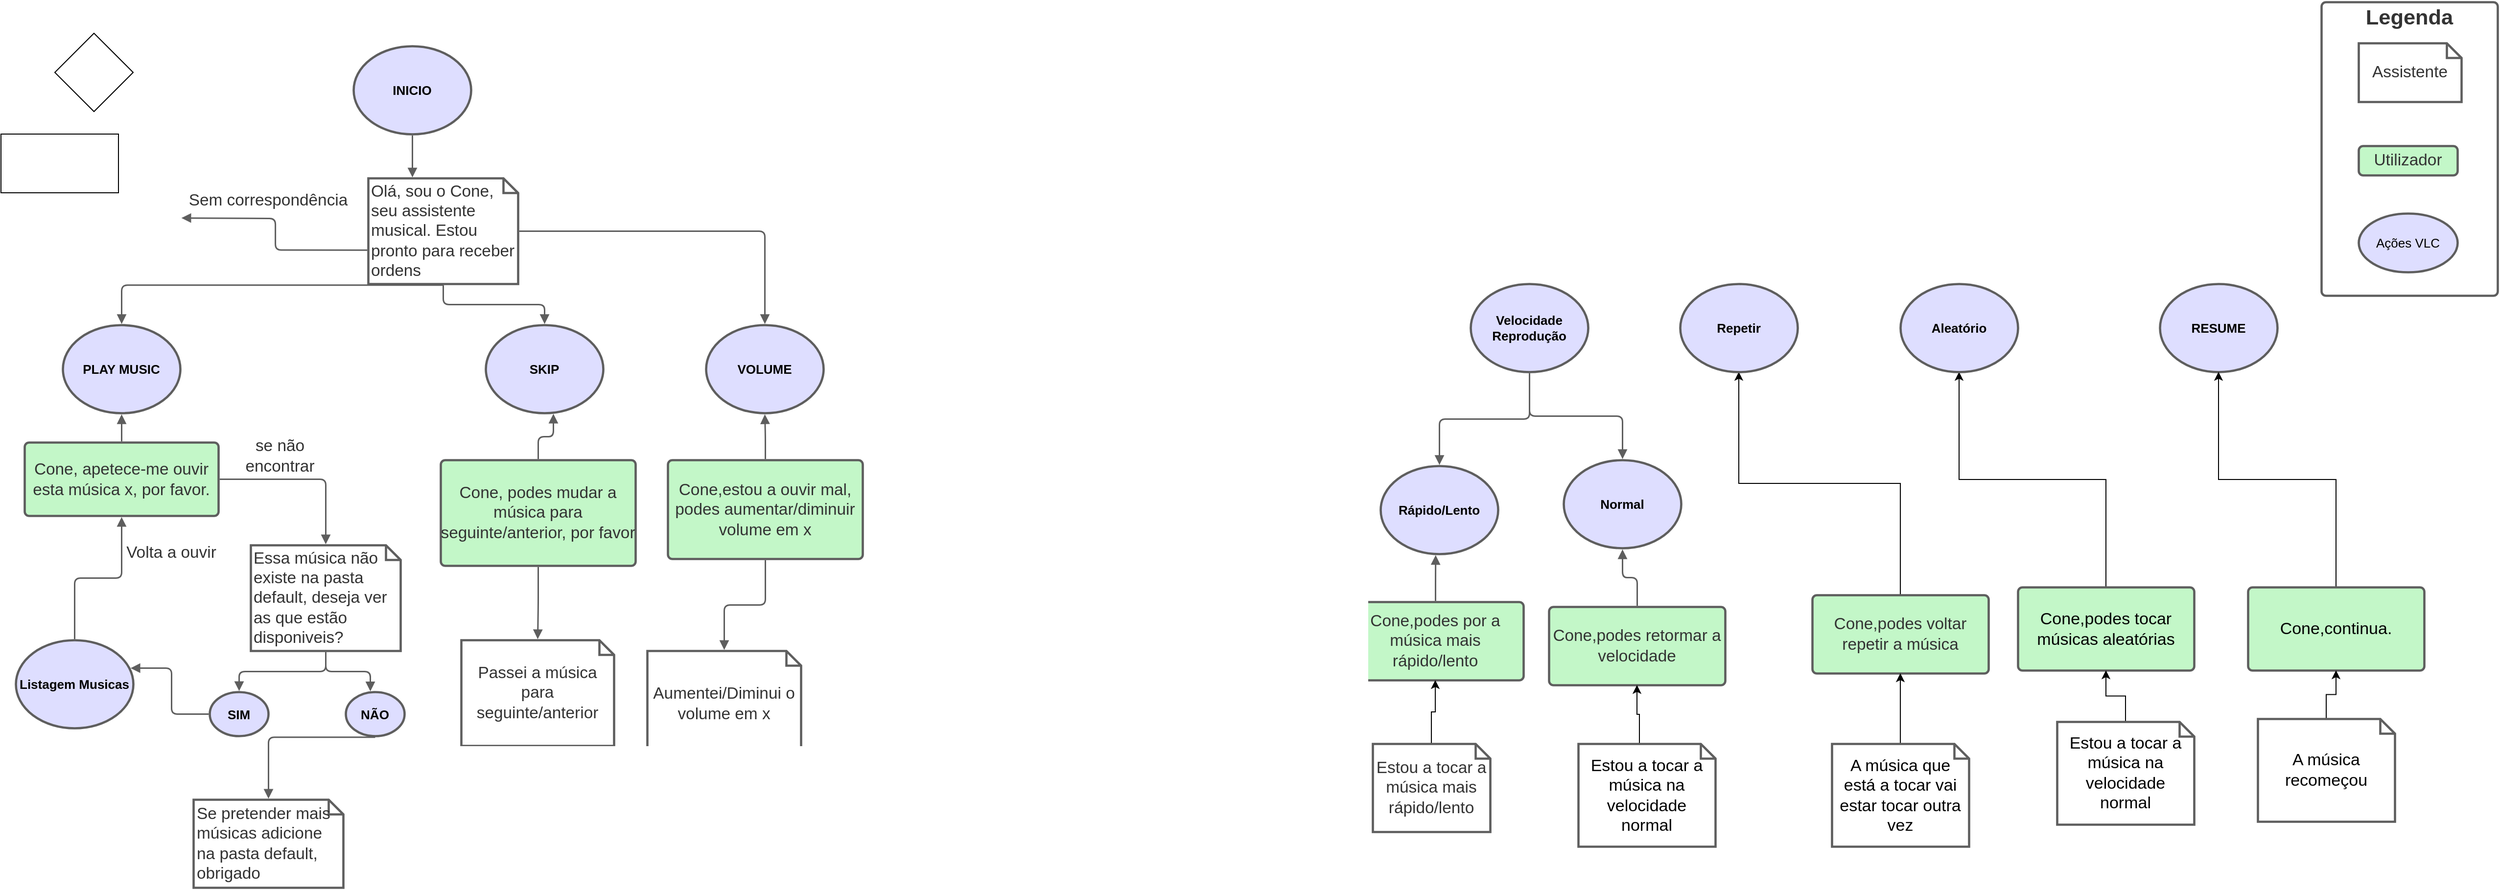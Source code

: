 <mxfile version="18.0.6" type="device"><diagram id="i-Ow6l76j1KvOwetI12A" name="Page-1"><mxGraphModel dx="2031" dy="1077" grid="1" gridSize="10" guides="1" tooltips="1" connect="1" arrows="1" fold="1" page="1" pageScale="1" pageWidth="850" pageHeight="1100" math="0" shadow="0"><root><mxCell id="0"/><mxCell id="1" parent="0"/><UserObject label="Cone, podes mudar a música para seguinte/anterior, por favor" lucidchartObjectId="fOCdbTxIvYi5" id="py3GdsaMyV9MLv7FZP1B-3"><mxCell style="html=1;overflow=block;blockSpacing=1;whiteSpace=wrap;container=1;pointerEvents=0;collapsible=0;recursiveResize=0;fontSize=16.7;fontColor=#333333;spacing=0;strokeColor=#5e5e5e;strokeOpacity=100;fillOpacity=100;rounded=1;absoluteArcSize=1;arcSize=9;fillColor=#c3f7c8;strokeWidth=2.3;" parent="1" vertex="1"><mxGeometry x="464" y="483" width="199" height="108" as="geometry"/></mxCell></UserObject><UserObject label="Cone,estou a ouvir mal, podes aumentar/diminuir volume em x " lucidchartObjectId="v8Cf1Dh6dhno" id="py3GdsaMyV9MLv7FZP1B-4"><mxCell style="html=1;overflow=block;blockSpacing=1;whiteSpace=wrap;container=1;pointerEvents=0;collapsible=0;recursiveResize=0;fontSize=16.7;fontColor=#333333;spacing=0;strokeColor=#5e5e5e;strokeOpacity=100;fillOpacity=100;rounded=1;absoluteArcSize=1;arcSize=9;fillColor=#c3f7c8;strokeWidth=2.3;" parent="1" vertex="1"><mxGeometry x="696" y="483" width="199" height="101" as="geometry"/></mxCell></UserObject><UserObject label="Cone,podes retormar a velocidade" lucidchartObjectId="2aDftJnF9n~p" id="py3GdsaMyV9MLv7FZP1B-5"><mxCell style="html=1;overflow=block;blockSpacing=1;whiteSpace=wrap;container=1;pointerEvents=0;collapsible=0;recursiveResize=0;fontSize=16.7;fontColor=#333333;spacing=0;strokeColor=#5e5e5e;strokeOpacity=100;fillOpacity=100;rounded=1;absoluteArcSize=1;arcSize=9;fillColor=#c3f7c8;strokeWidth=2.3;" parent="1" vertex="1"><mxGeometry x="1596" y="633" width="180" height="80" as="geometry"/></mxCell></UserObject><mxCell id="py3GdsaMyV9MLv7FZP1B-67" style="edgeStyle=orthogonalEdgeStyle;rounded=0;orthogonalLoop=1;jettySize=auto;html=1;exitX=0.5;exitY=0;exitDx=0;exitDy=0;entryX=0.5;entryY=1;entryDx=0;entryDy=0;fontSize=17;" parent="1" source="py3GdsaMyV9MLv7FZP1B-6" target="py3GdsaMyV9MLv7FZP1B-51" edge="1"><mxGeometry relative="1" as="geometry"/></mxCell><UserObject label="&lt;font style=&quot;font-size: 17px;&quot;&gt;Cone,podes tocar músicas aleatórias&lt;/font&gt;" lucidchartObjectId=".aDfFS.f8ZqX" id="py3GdsaMyV9MLv7FZP1B-6"><mxCell style="html=1;overflow=block;blockSpacing=1;whiteSpace=wrap;container=1;pointerEvents=0;collapsible=0;recursiveResize=0;fontSize=13;spacing=0;strokeColor=#5e5e5e;strokeOpacity=100;fillOpacity=100;rounded=1;absoluteArcSize=1;arcSize=9;fillColor=#c3f7c8;strokeWidth=2.3;" parent="1" vertex="1"><mxGeometry x="2075" y="613" width="180" height="85" as="geometry"/></mxCell></UserObject><mxCell id="py3GdsaMyV9MLv7FZP1B-62" style="edgeStyle=orthogonalEdgeStyle;rounded=0;orthogonalLoop=1;jettySize=auto;html=1;exitX=0.5;exitY=0;exitDx=0;exitDy=0;entryX=0.5;entryY=1;entryDx=0;entryDy=0;" parent="1" source="py3GdsaMyV9MLv7FZP1B-7" target="py3GdsaMyV9MLv7FZP1B-20" edge="1"><mxGeometry relative="1" as="geometry"/></mxCell><UserObject label="Cone,podes voltar repetir a música" lucidchartObjectId="~aDfXScqVdD7" id="py3GdsaMyV9MLv7FZP1B-7"><mxCell style="html=1;overflow=block;blockSpacing=1;whiteSpace=wrap;container=1;pointerEvents=0;collapsible=0;recursiveResize=0;fontSize=16.7;fontColor=#333333;spacing=0;strokeColor=#5e5e5e;strokeOpacity=100;fillOpacity=100;rounded=1;absoluteArcSize=1;arcSize=9;fillColor=#c3f7c8;strokeWidth=2.3;" parent="1" vertex="1"><mxGeometry x="1865" y="621" width="180" height="80" as="geometry"/></mxCell></UserObject><UserObject label="Legenda" lucidchartObjectId="DGCdsN5EQ~WB" id="py3GdsaMyV9MLv7FZP1B-8"><mxCell style="html=1;overflow=block;blockSpacing=1;whiteSpace=wrap;fontSize=21.7;fontColor=#333333;fontStyle=1;spacing=3.8;verticalAlign=top;strokeColor=#5e5e5e;strokeOpacity=100;rounded=1;absoluteArcSize=1;arcSize=9;strokeWidth=2.3;" parent="1" vertex="1"><mxGeometry x="2385" y="15" width="180" height="300" as="geometry"/></mxCell></UserObject><UserObject label="Cone,podes por a música mais rápido/lento" lucidchartObjectId="ckCdFgbt.yfz" id="py3GdsaMyV9MLv7FZP1B-9"><mxCell style="html=1;overflow=block;blockSpacing=1;whiteSpace=wrap;container=1;pointerEvents=0;collapsible=0;recursiveResize=0;fontSize=16.7;fontColor=#333333;spacing=0;strokeColor=#5e5e5e;strokeOpacity=100;fillOpacity=100;rounded=1;absoluteArcSize=1;arcSize=9;fillColor=#c3f7c8;strokeWidth=2.3;" parent="1" vertex="1"><mxGeometry x="1390" y="628" width="180" height="80" as="geometry"/></mxCell></UserObject><UserObject label="Cone, apetece-me ouvir esta música x, por favor." lucidchartObjectId="TuCdlAQhr4R_" id="py3GdsaMyV9MLv7FZP1B-10"><mxCell style="html=1;overflow=block;blockSpacing=1;whiteSpace=wrap;container=1;pointerEvents=0;collapsible=0;recursiveResize=0;fontSize=16.7;fontColor=#333333;spacing=0;strokeColor=#5e5e5e;strokeOpacity=100;fillOpacity=100;rounded=1;absoluteArcSize=1;arcSize=9;fillColor=#c3f7c8;strokeWidth=2.3;" parent="1" vertex="1"><mxGeometry x="39" y="465" width="198" height="75" as="geometry"/></mxCell></UserObject><UserObject label="Utilizador" lucidchartObjectId="7ECdAK0Wp7KO" id="py3GdsaMyV9MLv7FZP1B-11"><mxCell style="html=1;overflow=block;blockSpacing=1;whiteSpace=wrap;container=1;pointerEvents=0;collapsible=0;recursiveResize=0;fontSize=16.7;fontColor=#333333;spacing=0;strokeColor=#5e5e5e;strokeOpacity=100;fillOpacity=100;rounded=1;absoluteArcSize=1;arcSize=9;fillColor=#c3f7c8;strokeWidth=2.3;" parent="1" vertex="1"><mxGeometry x="2423" y="162" width="101" height="30" as="geometry"/></mxCell></UserObject><UserObject label="se não encontrar" lucidchartObjectId="3vCdfNyvUpOo" id="py3GdsaMyV9MLv7FZP1B-12"><mxCell style="html=1;overflow=block;blockSpacing=1;whiteSpace=wrap;fontSize=16.7;fontColor=#333333;spacing=0;fillColor=#ffffff;strokeWidth=1.5;strokeColor=none;" parent="1" vertex="1"><mxGeometry x="240" y="456" width="120" height="45" as="geometry"/></mxCell></UserObject><UserObject label="Volta a ouvir " lucidchartObjectId="fwCdxICbtC-j" id="py3GdsaMyV9MLv7FZP1B-13"><mxCell style="html=1;overflow=block;blockSpacing=1;whiteSpace=wrap;fontSize=16.7;fontColor=#333333;spacing=0;fillColor=#ffffff;strokeWidth=1.5;strokeColor=none;" parent="1" vertex="1"><mxGeometry x="135" y="555" width="108" height="45" as="geometry"/></mxCell></UserObject><UserObject label="INICIO" lucidchartObjectId="Dnxd~kuseBoB" id="py3GdsaMyV9MLv7FZP1B-14"><mxCell style="html=1;overflow=block;blockSpacing=1;whiteSpace=wrap;ellipse;fontSize=13;fontStyle=1;spacing=3.8;strokeColor=#5e5e5e;strokeOpacity=100;fillOpacity=100;rounded=1;absoluteArcSize=1;arcSize=9;fillColor=#dedeff;strokeWidth=2.3;" parent="1" vertex="1"><mxGeometry x="375" y="60" width="120" height="90" as="geometry"/></mxCell></UserObject><UserObject label="" lucidchartObjectId="BsxdOAxlLDUa" id="py3GdsaMyV9MLv7FZP1B-15"><mxCell style="html=1;jettySize=18;whiteSpace=wrap;fontSize=13;strokeColor=#5E5E5E;strokeWidth=1.5;rounded=1;arcSize=12;edgeStyle=orthogonalEdgeStyle;startArrow=none;endArrow=block;endFill=1;exitX=0.5;exitY=1.013;exitPerimeter=0;" parent="1" source="py3GdsaMyV9MLv7FZP1B-14" edge="1"><mxGeometry width="100" height="100" relative="1" as="geometry"><Array as="points"/><mxPoint x="435" y="194" as="targetPoint"/></mxGeometry></mxCell></UserObject><UserObject label="PLAY MUSIC" lucidchartObjectId="OhCdM0_3iqPD" id="py3GdsaMyV9MLv7FZP1B-16"><mxCell style="html=1;overflow=block;blockSpacing=1;whiteSpace=wrap;ellipse;fontSize=13;fontStyle=1;spacing=3.8;strokeColor=#5e5e5e;strokeOpacity=100;fillOpacity=100;rounded=1;absoluteArcSize=1;arcSize=9;fillColor=#dedeff;strokeWidth=2.3;" parent="1" vertex="1"><mxGeometry x="78" y="345" width="120" height="90" as="geometry"/></mxCell></UserObject><UserObject label="Sem correspondência" lucidchartObjectId="QiCdm~wtIlwu" id="py3GdsaMyV9MLv7FZP1B-18"><mxCell style="html=1;overflow=block;blockSpacing=1;whiteSpace=wrap;fontSize=16.7;fontColor=#333333;spacing=3.8;strokeOpacity=0;fillOpacity=0;rounded=1;absoluteArcSize=1;arcSize=9;fillColor=#ffffff;strokeWidth=2.3;" parent="1" vertex="1"><mxGeometry x="198" y="195" width="180" height="45" as="geometry"/></mxCell></UserObject><UserObject label="SKIP" lucidchartObjectId="sjCdqeOEmK9B" id="py3GdsaMyV9MLv7FZP1B-19"><mxCell style="html=1;overflow=block;blockSpacing=1;whiteSpace=wrap;ellipse;fontSize=13;fontStyle=1;spacing=3.8;strokeColor=#5e5e5e;strokeOpacity=100;fillOpacity=100;rounded=1;absoluteArcSize=1;arcSize=9;fillColor=#dedeff;strokeWidth=2.3;" parent="1" vertex="1"><mxGeometry x="510" y="345" width="120" height="90" as="geometry"/></mxCell></UserObject><UserObject label="Repetir" lucidchartObjectId="ArCd-JvpCHfB" id="py3GdsaMyV9MLv7FZP1B-20"><mxCell style="html=1;overflow=block;blockSpacing=1;whiteSpace=wrap;ellipse;fontSize=13;fontStyle=1;spacing=3.8;strokeColor=#5e5e5e;strokeOpacity=100;fillOpacity=100;rounded=1;absoluteArcSize=1;arcSize=9;fillColor=#dedeff;strokeWidth=2.3;" parent="1" vertex="1"><mxGeometry x="1730" y="303" width="120" height="90" as="geometry"/></mxCell></UserObject><UserObject label="Rápido/Lento" lucidchartObjectId="CrCdnd6lOGhl" id="py3GdsaMyV9MLv7FZP1B-21"><mxCell style="html=1;overflow=block;blockSpacing=1;whiteSpace=wrap;ellipse;fontSize=13;fontStyle=1;spacing=3.8;strokeColor=#5e5e5e;strokeOpacity=100;fillOpacity=100;rounded=1;absoluteArcSize=1;arcSize=9;fillColor=#dedeff;strokeWidth=2.3;" parent="1" vertex="1"><mxGeometry x="1424" y="489" width="120" height="90" as="geometry"/></mxCell></UserObject><UserObject label="Normal" lucidchartObjectId="ErCdkXDovb1T" id="py3GdsaMyV9MLv7FZP1B-22"><mxCell style="html=1;overflow=block;blockSpacing=1;whiteSpace=wrap;ellipse;fontSize=13;fontStyle=1;spacing=3.8;strokeColor=#5e5e5e;strokeOpacity=100;fillOpacity=100;rounded=1;absoluteArcSize=1;arcSize=9;fillColor=#dedeff;strokeWidth=2.3;" parent="1" vertex="1"><mxGeometry x="1611" y="483" width="120" height="90" as="geometry"/></mxCell></UserObject><UserObject label="Listagem Musicas" lucidchartObjectId="qvCdGHVeReie" id="py3GdsaMyV9MLv7FZP1B-23"><mxCell style="html=1;overflow=block;blockSpacing=1;whiteSpace=wrap;ellipse;fontSize=13;fontStyle=1;spacing=3.8;strokeColor=#5e5e5e;strokeOpacity=100;fillOpacity=100;rounded=1;absoluteArcSize=1;arcSize=9;fillColor=#dedeff;strokeWidth=2.3;" parent="1" vertex="1"><mxGeometry x="30" y="667" width="120" height="90" as="geometry"/></mxCell></UserObject><UserObject label="" lucidchartObjectId="fwCdK7SYJtH3" id="py3GdsaMyV9MLv7FZP1B-24"><mxCell style="html=1;jettySize=18;whiteSpace=wrap;fontSize=13;strokeColor=#5E5E5E;strokeWidth=1.5;rounded=1;arcSize=12;edgeStyle=orthogonalEdgeStyle;startArrow=none;endArrow=block;endFill=1;exitX=0.5;exitY=-0.013;exitPerimeter=0;entryX=0.5;entryY=1.015;entryPerimeter=0;" parent="1" source="py3GdsaMyV9MLv7FZP1B-23" target="py3GdsaMyV9MLv7FZP1B-10" edge="1"><mxGeometry width="100" height="100" relative="1" as="geometry"><Array as="points"/></mxGeometry></mxCell></UserObject><UserObject label="" lucidchartObjectId="6xCdGXuh27t7" id="py3GdsaMyV9MLv7FZP1B-25"><mxCell style="html=1;jettySize=18;whiteSpace=wrap;fontSize=13;strokeColor=#5E5E5E;strokeWidth=1.5;rounded=1;arcSize=12;edgeStyle=orthogonalEdgeStyle;startArrow=none;endArrow=block;endFill=1;exitX=0.5;exitY=-0.015;exitPerimeter=0;entryX=0.5;entryY=1.013;entryPerimeter=0;" parent="1" source="py3GdsaMyV9MLv7FZP1B-10" target="py3GdsaMyV9MLv7FZP1B-16" edge="1"><mxGeometry width="100" height="100" relative="1" as="geometry"><Array as="points"/></mxGeometry></mxCell></UserObject><UserObject label="SIM" lucidchartObjectId="_xCdd4Fvw-zC" id="py3GdsaMyV9MLv7FZP1B-26"><mxCell style="html=1;overflow=block;blockSpacing=1;whiteSpace=wrap;ellipse;fontSize=13;fontStyle=1;spacing=3.8;strokeColor=#5e5e5e;strokeOpacity=100;fillOpacity=100;rounded=1;absoluteArcSize=1;arcSize=9;fillColor=#dedeff;strokeWidth=2.3;" parent="1" vertex="1"><mxGeometry x="228" y="720" width="60" height="45" as="geometry"/></mxCell></UserObject><UserObject label="NÃO" lucidchartObjectId="uyCd.VPgaeJx" id="py3GdsaMyV9MLv7FZP1B-27"><mxCell style="html=1;overflow=block;blockSpacing=1;whiteSpace=wrap;ellipse;fontSize=13;fontStyle=1;spacing=3.8;strokeColor=#5e5e5e;strokeOpacity=100;fillOpacity=100;rounded=1;absoluteArcSize=1;arcSize=9;fillColor=#dedeff;strokeWidth=2.3;" parent="1" vertex="1"><mxGeometry x="367" y="720" width="60" height="45" as="geometry"/></mxCell></UserObject><UserObject label="" lucidchartObjectId="KACdNNuAtfW6" id="py3GdsaMyV9MLv7FZP1B-28"><mxCell style="html=1;jettySize=18;whiteSpace=wrap;fontSize=13;strokeColor=#5E5E5E;strokeWidth=1.5;rounded=1;arcSize=12;edgeStyle=orthogonalEdgeStyle;startArrow=none;endArrow=block;endFill=1;exitX=0.5;exitY=1.01;exitPerimeter=0;entryX=0.417;entryY=-0.017;entryPerimeter=0;" parent="1" source="py3GdsaMyV9MLv7FZP1B-30" target="py3GdsaMyV9MLv7FZP1B-27" edge="1"><mxGeometry width="100" height="100" relative="1" as="geometry"><Array as="points"/></mxGeometry></mxCell></UserObject><UserObject label="" lucidchartObjectId=".ACdESIydxrg" id="py3GdsaMyV9MLv7FZP1B-29"><mxCell style="html=1;jettySize=18;whiteSpace=wrap;fontSize=13;strokeColor=#5E5E5E;strokeWidth=1.5;rounded=1;arcSize=12;edgeStyle=orthogonalEdgeStyle;startArrow=none;endArrow=block;endFill=1;exitX=0.5;exitY=1.025;exitPerimeter=0;entryX=0.5;entryY=-0.012;entryPerimeter=0;" parent="1" source="py3GdsaMyV9MLv7FZP1B-27" target="py3GdsaMyV9MLv7FZP1B-34" edge="1"><mxGeometry width="100" height="100" relative="1" as="geometry"><Array as="points"/></mxGeometry></mxCell></UserObject><UserObject label="Essa música não existe na pasta default, deseja ver as que estão disponiveis?" lucidchartObjectId="FDCd9ndWFnrD" id="py3GdsaMyV9MLv7FZP1B-30"><mxCell style="html=1;overflow=block;blockSpacing=1;whiteSpace=wrap;shape=note;size=15;fontSize=16.7;fontColor=#333333;align=left;spacing=3.8;strokeColor=#5e5e5e;strokeOpacity=100;rounded=1;absoluteArcSize=1;arcSize=9;strokeWidth=2.3;" parent="1" vertex="1"><mxGeometry x="270" y="570" width="153" height="108" as="geometry"/></mxCell></UserObject><UserObject label="Olá, sou o Cone, seu assistente musical. Estou pronto para receber ordens" lucidchartObjectId="PDCdf57.uRfw" id="py3GdsaMyV9MLv7FZP1B-31"><mxCell style="html=1;overflow=block;blockSpacing=1;whiteSpace=wrap;shape=note;size=15;fontSize=16.7;fontColor=#333333;align=left;spacing=3.8;strokeColor=#5e5e5e;strokeOpacity=100;rounded=1;absoluteArcSize=1;arcSize=9;strokeWidth=2.3;" parent="1" vertex="1"><mxGeometry x="390" y="195" width="153" height="108" as="geometry"/></mxCell></UserObject><UserObject label="Assistente" lucidchartObjectId="WECdi3AzgTTd" id="py3GdsaMyV9MLv7FZP1B-32"><mxCell style="html=1;overflow=block;blockSpacing=1;whiteSpace=wrap;shape=note;size=15;fontSize=16.7;fontColor=#333333;spacing=3.8;strokeColor=#5e5e5e;strokeOpacity=100;rounded=1;absoluteArcSize=1;arcSize=9;strokeWidth=2.3;" parent="1" vertex="1"><mxGeometry x="2423" y="57" width="105" height="60" as="geometry"/></mxCell></UserObject><UserObject label="Ações VLC" lucidchartObjectId="hGCdxpI-JyOz" id="py3GdsaMyV9MLv7FZP1B-33"><mxCell style="html=1;overflow=block;blockSpacing=1;whiteSpace=wrap;ellipse;fontSize=13;spacing=3.8;strokeColor=#5e5e5e;strokeOpacity=100;fillOpacity=100;rounded=1;absoluteArcSize=1;arcSize=9;fillColor=#dedeff;strokeWidth=2.3;" parent="1" vertex="1"><mxGeometry x="2423" y="231" width="101" height="60" as="geometry"/></mxCell></UserObject><UserObject label="Se pretender mais músicas adicione na pasta default, obrigado" lucidchartObjectId="yMCdyShzX1X1" id="py3GdsaMyV9MLv7FZP1B-34"><mxCell style="html=1;overflow=block;blockSpacing=1;whiteSpace=wrap;shape=note;size=15;fontSize=16.7;fontColor=#333333;align=left;spacing=3.8;strokeColor=#5e5e5e;strokeOpacity=100;rounded=1;absoluteArcSize=1;arcSize=9;strokeWidth=2.3;" parent="1" vertex="1"><mxGeometry x="211.5" y="830" width="153" height="90" as="geometry"/></mxCell></UserObject><UserObject label="" lucidchartObjectId="7MCdkloadCVW" id="py3GdsaMyV9MLv7FZP1B-35"><mxCell style="html=1;jettySize=18;whiteSpace=wrap;fontSize=13;strokeColor=#5E5E5E;strokeWidth=1.5;rounded=1;arcSize=12;edgeStyle=orthogonalEdgeStyle;startArrow=none;endArrow=block;endFill=1;exitX=0.5;exitY=1.01;exitPerimeter=0;entryX=0.5;entryY=-0.013;entryPerimeter=0;" parent="1" source="py3GdsaMyV9MLv7FZP1B-31" target="py3GdsaMyV9MLv7FZP1B-16" edge="1"><mxGeometry width="100" height="100" relative="1" as="geometry"><Array as="points"/></mxGeometry></mxCell></UserObject><UserObject label="" lucidchartObjectId="mZ6d1FXs_~5n" id="py3GdsaMyV9MLv7FZP1B-36"><mxCell style="html=1;jettySize=18;whiteSpace=wrap;fontSize=13;strokeColor=#5E5E5E;strokeWidth=1.5;rounded=1;arcSize=12;edgeStyle=orthogonalEdgeStyle;startArrow=none;endArrow=block;endFill=1;exitX=0.5;exitY=-0.01;exitPerimeter=0;entryX=0.575;entryY=1.007;entryPerimeter=0;" parent="1" source="py3GdsaMyV9MLv7FZP1B-3" target="py3GdsaMyV9MLv7FZP1B-19" edge="1"><mxGeometry width="100" height="100" relative="1" as="geometry"><Array as="points"/></mxGeometry></mxCell></UserObject><UserObject label="VOLUME" lucidchartObjectId="h8Cfh5pGvtb6" id="py3GdsaMyV9MLv7FZP1B-37"><mxCell style="html=1;overflow=block;blockSpacing=1;whiteSpace=wrap;ellipse;fontSize=13;fontStyle=1;spacing=3.8;strokeColor=#5e5e5e;strokeOpacity=100;fillOpacity=100;rounded=1;absoluteArcSize=1;arcSize=9;fillColor=#dedeff;strokeWidth=2.3;" parent="1" vertex="1"><mxGeometry x="735" y="345" width="120" height="90" as="geometry"/></mxCell></UserObject><UserObject label="" lucidchartObjectId="K9CfIo5sfbYv" id="py3GdsaMyV9MLv7FZP1B-38"><mxCell style="html=1;jettySize=18;whiteSpace=wrap;fontSize=13;strokeColor=#5E5E5E;strokeWidth=1.5;rounded=1;arcSize=12;edgeStyle=orthogonalEdgeStyle;startArrow=none;endArrow=block;endFill=1;exitX=0.5;exitY=-0.011;exitPerimeter=0;entryX=0.5;entryY=1.013;entryPerimeter=0;" parent="1" source="py3GdsaMyV9MLv7FZP1B-4" target="py3GdsaMyV9MLv7FZP1B-37" edge="1"><mxGeometry width="100" height="100" relative="1" as="geometry"><Array as="points"/></mxGeometry></mxCell></UserObject><UserObject label="" lucidchartObjectId="~-Cf6awhI7Yr" id="py3GdsaMyV9MLv7FZP1B-39"><mxCell style="html=1;jettySize=18;whiteSpace=wrap;fontSize=13;strokeColor=#5E5E5E;strokeWidth=1.5;rounded=1;arcSize=12;edgeStyle=orthogonalEdgeStyle;startArrow=none;endArrow=block;endFill=1;exitX=-0.007;exitY=0.679;exitPerimeter=0;entryX=1.007;entryY=0.653;entryPerimeter=0;" parent="1" source="py3GdsaMyV9MLv7FZP1B-31" edge="1"><mxGeometry width="100" height="100" relative="1" as="geometry"><Array as="points"/><mxPoint x="199.071" y="235.524" as="targetPoint"/></mxGeometry></mxCell></UserObject><UserObject label="" lucidchartObjectId="F_CfS8RtL.iJ" id="py3GdsaMyV9MLv7FZP1B-40"><mxCell style="html=1;jettySize=18;whiteSpace=wrap;fontSize=13;strokeColor=#5E5E5E;strokeWidth=1.5;rounded=1;arcSize=12;edgeStyle=orthogonalEdgeStyle;startArrow=none;endArrow=block;endFill=1;exitX=1.007;exitY=0.5;exitPerimeter=0;entryX=0.5;entryY=-0.013;entryPerimeter=0;" parent="1" source="py3GdsaMyV9MLv7FZP1B-31" target="py3GdsaMyV9MLv7FZP1B-37" edge="1"><mxGeometry width="100" height="100" relative="1" as="geometry"><Array as="points"/></mxGeometry></mxCell></UserObject><UserObject label="Velocidade Reprodução" lucidchartObjectId="P_CfvNaM8Vcj" id="py3GdsaMyV9MLv7FZP1B-41"><mxCell style="html=1;overflow=block;blockSpacing=1;whiteSpace=wrap;ellipse;fontSize=13;fontStyle=1;spacing=3.8;strokeColor=#5e5e5e;strokeOpacity=100;fillOpacity=100;rounded=1;absoluteArcSize=1;arcSize=9;fillColor=#dedeff;strokeWidth=2.3;" parent="1" vertex="1"><mxGeometry x="1516" y="303" width="120" height="90" as="geometry"/></mxCell></UserObject><UserObject label="" lucidchartObjectId="iaDfvYKC.odK" id="py3GdsaMyV9MLv7FZP1B-42"><mxCell style="html=1;jettySize=18;whiteSpace=wrap;fontSize=13;strokeColor=#5E5E5E;strokeWidth=1.5;rounded=1;arcSize=12;edgeStyle=orthogonalEdgeStyle;startArrow=none;endArrow=block;endFill=1;exitX=0.5;exitY=1.013;exitPerimeter=0;entryX=0.5;entryY=-0.013;entryPerimeter=0;" parent="1" source="py3GdsaMyV9MLv7FZP1B-41" target="py3GdsaMyV9MLv7FZP1B-21" edge="1"><mxGeometry width="100" height="100" relative="1" as="geometry"><Array as="points"/></mxGeometry></mxCell></UserObject><UserObject label="" lucidchartObjectId="maDfe4egUvoT" id="py3GdsaMyV9MLv7FZP1B-43"><mxCell style="html=1;jettySize=18;whiteSpace=wrap;fontSize=13;strokeColor=#5E5E5E;strokeWidth=1.5;rounded=1;arcSize=12;edgeStyle=orthogonalEdgeStyle;startArrow=none;endArrow=block;endFill=1;exitX=0.5;exitY=1.013;exitPerimeter=0;entryX=0.5;entryY=-0.013;entryPerimeter=0;" parent="1" source="py3GdsaMyV9MLv7FZP1B-41" target="py3GdsaMyV9MLv7FZP1B-22" edge="1"><mxGeometry width="100" height="100" relative="1" as="geometry"><Array as="points"/></mxGeometry></mxCell></UserObject><UserObject label="" lucidchartObjectId="hbDfNhQlL-CD" id="py3GdsaMyV9MLv7FZP1B-44"><mxCell style="html=1;jettySize=18;whiteSpace=wrap;fontSize=13;strokeColor=#5E5E5E;strokeWidth=1.5;rounded=1;arcSize=12;edgeStyle=orthogonalEdgeStyle;startArrow=none;endArrow=block;endFill=1;exitX=0.5;exitY=-0.014;exitPerimeter=0;entryX=0.468;entryY=1.011;entryPerimeter=0;" parent="1" source="py3GdsaMyV9MLv7FZP1B-9" target="py3GdsaMyV9MLv7FZP1B-21" edge="1"><mxGeometry width="100" height="100" relative="1" as="geometry"><Array as="points"/></mxGeometry></mxCell></UserObject><UserObject label="" lucidchartObjectId="kbDfECcjp-9z" id="py3GdsaMyV9MLv7FZP1B-45"><mxCell style="html=1;jettySize=18;whiteSpace=wrap;fontSize=13;strokeColor=#5E5E5E;strokeWidth=1.5;rounded=1;arcSize=12;edgeStyle=orthogonalEdgeStyle;startArrow=none;endArrow=block;endFill=1;exitX=0.5;exitY=-0.014;exitPerimeter=0;entryX=0.5;entryY=1.013;entryPerimeter=0;" parent="1" source="py3GdsaMyV9MLv7FZP1B-5" target="py3GdsaMyV9MLv7FZP1B-22" edge="1"><mxGeometry width="100" height="100" relative="1" as="geometry"><Array as="points"/></mxGeometry></mxCell></UserObject><UserObject label="" lucidchartObjectId="ycDfax-IKBTF" id="py3GdsaMyV9MLv7FZP1B-46"><mxCell style="html=1;jettySize=18;whiteSpace=wrap;fontSize=13;strokeColor=#5E5E5E;strokeWidth=1.5;rounded=1;arcSize=12;edgeStyle=orthogonalEdgeStyle;startArrow=none;endArrow=block;endFill=1;exitX=-0.019;exitY=0.5;exitPerimeter=0;entryX=0.976;entryY=0.317;entryPerimeter=0;" parent="1" source="py3GdsaMyV9MLv7FZP1B-26" target="py3GdsaMyV9MLv7FZP1B-23" edge="1"><mxGeometry width="100" height="100" relative="1" as="geometry"><Array as="points"/></mxGeometry></mxCell></UserObject><UserObject label="" lucidchartObjectId="2dDfy-.jMAhM" id="py3GdsaMyV9MLv7FZP1B-47"><mxCell style="html=1;jettySize=18;whiteSpace=wrap;fontSize=13;strokeColor=#5E5E5E;strokeWidth=1.5;rounded=1;arcSize=12;edgeStyle=orthogonalEdgeStyle;startArrow=none;endArrow=block;endFill=1;exitX=0.5;exitY=1.01;exitPerimeter=0;entryX=0.5;entryY=-0.025;entryPerimeter=0;" parent="1" source="py3GdsaMyV9MLv7FZP1B-30" target="py3GdsaMyV9MLv7FZP1B-26" edge="1"><mxGeometry width="100" height="100" relative="1" as="geometry"><Array as="points"/></mxGeometry></mxCell></UserObject><UserObject label="" lucidchartObjectId="GeDfCjIwOZrB" id="py3GdsaMyV9MLv7FZP1B-49"><mxCell style="html=1;jettySize=18;whiteSpace=wrap;fontSize=13;strokeColor=#5E5E5E;strokeWidth=1.5;rounded=1;arcSize=12;edgeStyle=orthogonalEdgeStyle;startArrow=none;endArrow=block;endFill=1;exitX=0.5;exitY=1.01;exitPerimeter=0;entryX=0.5;entryY=-0.013;entryPerimeter=0;" parent="1" source="py3GdsaMyV9MLv7FZP1B-31" target="py3GdsaMyV9MLv7FZP1B-19" edge="1"><mxGeometry width="100" height="100" relative="1" as="geometry"><Array as="points"/></mxGeometry></mxCell></UserObject><UserObject label="Aleatório" lucidchartObjectId=".fDf2ihC~UYg" id="py3GdsaMyV9MLv7FZP1B-51"><mxCell style="html=1;overflow=block;blockSpacing=1;whiteSpace=wrap;ellipse;fontSize=13;fontStyle=1;spacing=3.8;strokeColor=#5e5e5e;strokeOpacity=100;fillOpacity=100;rounded=1;absoluteArcSize=1;arcSize=9;fillColor=#dedeff;strokeWidth=2.3;" parent="1" vertex="1"><mxGeometry x="1955" y="303" width="120" height="90" as="geometry"/></mxCell></UserObject><UserObject label="" lucidchartObjectId="ehDf~Jz8HB6n" id="py3GdsaMyV9MLv7FZP1B-52"><mxCell style="html=1;jettySize=18;whiteSpace=wrap;fontSize=13;strokeColor=#5E5E5E;strokeWidth=1.5;rounded=1;arcSize=12;edgeStyle=orthogonalEdgeStyle;startArrow=none;endArrow=block;endFill=1;exitX=1.006;exitY=0.5;exitPerimeter=0;entryX=0.5;entryY=-0.01;entryPerimeter=0;" parent="1" source="py3GdsaMyV9MLv7FZP1B-10" target="py3GdsaMyV9MLv7FZP1B-30" edge="1"><mxGeometry width="100" height="100" relative="1" as="geometry"><Array as="points"/></mxGeometry></mxCell></UserObject><UserObject label="&lt;b&gt;RESUME&lt;/b&gt;" lucidchartObjectId="6kDfSYQR-E29" id="py3GdsaMyV9MLv7FZP1B-55"><mxCell style="html=1;overflow=block;blockSpacing=1;whiteSpace=wrap;ellipse;fontSize=13;spacing=3.8;strokeColor=#5e5e5e;strokeOpacity=100;fillOpacity=100;rounded=1;absoluteArcSize=1;arcSize=9;fillColor=#dedeff;strokeWidth=2.3;" parent="1" vertex="1"><mxGeometry x="2220" y="303" width="120" height="90" as="geometry"/></mxCell></UserObject><UserObject label="Passei a música para&#10;seguinte/anterior" lucidchartObjectId="YnDfgEdbfT.k" id="py3GdsaMyV9MLv7FZP1B-56"><mxCell style="html=1;overflow=block;blockSpacing=1;whiteSpace=wrap;shape=note;size=15;fontSize=16.7;fontColor=#333333;spacing=3.8;strokeColor=#5e5e5e;strokeOpacity=100;rounded=1;absoluteArcSize=1;arcSize=9;strokeWidth=2.3;" parent="1" vertex="1"><mxGeometry x="485" y="667" width="156" height="108" as="geometry"/></mxCell></UserObject><UserObject label="Aumentei/Diminui o volume em x " lucidchartObjectId="0nDfx8fE83ME" id="py3GdsaMyV9MLv7FZP1B-57"><mxCell style="html=1;overflow=block;blockSpacing=1;whiteSpace=wrap;shape=note;size=15;fontSize=16.7;fontColor=#333333;spacing=3.8;strokeColor=#5e5e5e;strokeOpacity=100;rounded=1;absoluteArcSize=1;arcSize=9;strokeWidth=2.3;" parent="1" vertex="1"><mxGeometry x="675" y="678" width="157" height="108" as="geometry"/></mxCell></UserObject><UserObject label="" lucidchartObjectId="joDf-W41i27W" id="py3GdsaMyV9MLv7FZP1B-58"><mxCell style="html=1;jettySize=18;whiteSpace=wrap;fontSize=13;strokeColor=#5E5E5E;strokeWidth=1.5;rounded=1;arcSize=12;edgeStyle=orthogonalEdgeStyle;startArrow=none;endArrow=block;endFill=1;exitX=0.5;exitY=1.01;exitPerimeter=0;entryX=0.5;entryY=-0.01;entryPerimeter=0;" parent="1" source="py3GdsaMyV9MLv7FZP1B-3" target="py3GdsaMyV9MLv7FZP1B-56" edge="1"><mxGeometry width="100" height="100" relative="1" as="geometry"><Array as="points"/></mxGeometry></mxCell></UserObject><UserObject label="" lucidchartObjectId="JoDfwnfKhG3g" id="py3GdsaMyV9MLv7FZP1B-59"><mxCell style="html=1;jettySize=18;whiteSpace=wrap;fontSize=13;strokeColor=#5E5E5E;strokeWidth=1.5;rounded=1;arcSize=12;edgeStyle=orthogonalEdgeStyle;startArrow=none;endArrow=block;endFill=1;exitX=0.5;exitY=1.011;exitPerimeter=0;entryX=0.5;entryY=-0.01;entryPerimeter=0;" parent="1" source="py3GdsaMyV9MLv7FZP1B-4" target="py3GdsaMyV9MLv7FZP1B-57" edge="1"><mxGeometry width="100" height="100" relative="1" as="geometry"><Array as="points"/></mxGeometry></mxCell></UserObject><mxCell id="py3GdsaMyV9MLv7FZP1B-63" style="edgeStyle=orthogonalEdgeStyle;rounded=0;orthogonalLoop=1;jettySize=auto;html=1;exitX=0.5;exitY=0;exitDx=0;exitDy=0;exitPerimeter=0;entryX=0.5;entryY=1;entryDx=0;entryDy=0;" parent="1" source="py3GdsaMyV9MLv7FZP1B-60" target="py3GdsaMyV9MLv7FZP1B-9" edge="1"><mxGeometry relative="1" as="geometry"/></mxCell><UserObject label="Estou a tocar a música mais rápido/lento" lucidchartObjectId="ipDfnLD0D3Lj" id="py3GdsaMyV9MLv7FZP1B-60"><mxCell style="html=1;overflow=block;blockSpacing=1;whiteSpace=wrap;shape=note;size=15;fontSize=16.7;fontColor=#333333;spacing=3.8;strokeColor=#5e5e5e;strokeOpacity=100;rounded=1;absoluteArcSize=1;arcSize=9;strokeWidth=2.3;" parent="1" vertex="1"><mxGeometry x="1416" y="773" width="120" height="90" as="geometry"/></mxCell></UserObject><mxCell id="py3GdsaMyV9MLv7FZP1B-64" style="edgeStyle=orthogonalEdgeStyle;rounded=0;orthogonalLoop=1;jettySize=auto;html=1;exitX=0;exitY=0;exitDx=62.5;exitDy=0;exitPerimeter=0;entryX=0.5;entryY=1;entryDx=0;entryDy=0;fontSize=17;" parent="1" source="py3GdsaMyV9MLv7FZP1B-61" target="py3GdsaMyV9MLv7FZP1B-5" edge="1"><mxGeometry relative="1" as="geometry"/></mxCell><UserObject label="&lt;font style=&quot;font-size: 17px;&quot;&gt;Estou a tocar a música na velocidade normal&lt;/font&gt;" lucidchartObjectId="kpDfd93HdpPF" id="py3GdsaMyV9MLv7FZP1B-61"><mxCell style="html=1;overflow=block;blockSpacing=1;whiteSpace=wrap;shape=note;size=15;fontSize=13;spacing=3.8;strokeColor=#5e5e5e;strokeOpacity=100;rounded=1;absoluteArcSize=1;arcSize=9;strokeWidth=2.3;" parent="1" vertex="1"><mxGeometry x="1626" y="773" width="140" height="105" as="geometry"/></mxCell></UserObject><mxCell id="py3GdsaMyV9MLv7FZP1B-70" style="edgeStyle=orthogonalEdgeStyle;rounded=0;orthogonalLoop=1;jettySize=auto;html=1;exitX=0.5;exitY=0;exitDx=0;exitDy=0;exitPerimeter=0;entryX=0.5;entryY=1;entryDx=0;entryDy=0;fontSize=17;" parent="1" source="py3GdsaMyV9MLv7FZP1B-65" target="py3GdsaMyV9MLv7FZP1B-7" edge="1"><mxGeometry relative="1" as="geometry"/></mxCell><UserObject label="&lt;font style=&quot;font-size: 17px;&quot;&gt;A música que está a tocar vai estar tocar outra vez&lt;/font&gt;" lucidchartObjectId="kpDfd93HdpPF" id="py3GdsaMyV9MLv7FZP1B-65"><mxCell style="html=1;overflow=block;blockSpacing=1;whiteSpace=wrap;shape=note;size=15;fontSize=13;spacing=3.8;strokeColor=#5e5e5e;strokeOpacity=100;rounded=1;absoluteArcSize=1;arcSize=9;strokeWidth=2.3;" parent="1" vertex="1"><mxGeometry x="1885" y="773" width="140" height="105" as="geometry"/></mxCell></UserObject><mxCell id="py3GdsaMyV9MLv7FZP1B-71" style="edgeStyle=orthogonalEdgeStyle;rounded=0;orthogonalLoop=1;jettySize=auto;html=1;exitX=0.5;exitY=0;exitDx=0;exitDy=0;exitPerimeter=0;fontSize=17;" parent="1" source="py3GdsaMyV9MLv7FZP1B-66" target="py3GdsaMyV9MLv7FZP1B-6" edge="1"><mxGeometry relative="1" as="geometry"/></mxCell><UserObject label="&lt;font style=&quot;font-size: 17px;&quot;&gt;Estou a tocar a música na velocidade normal&lt;/font&gt;" lucidchartObjectId="kpDfd93HdpPF" id="py3GdsaMyV9MLv7FZP1B-66"><mxCell style="html=1;overflow=block;blockSpacing=1;whiteSpace=wrap;shape=note;size=15;fontSize=13;spacing=3.8;strokeColor=#5e5e5e;strokeOpacity=100;rounded=1;absoluteArcSize=1;arcSize=9;strokeWidth=2.3;" parent="1" vertex="1"><mxGeometry x="2115" y="750.5" width="140" height="105" as="geometry"/></mxCell></UserObject><mxCell id="py3GdsaMyV9MLv7FZP1B-72" style="edgeStyle=orthogonalEdgeStyle;rounded=0;orthogonalLoop=1;jettySize=auto;html=1;exitX=0.5;exitY=0;exitDx=0;exitDy=0;entryX=0.5;entryY=1;entryDx=0;entryDy=0;fontSize=17;" parent="1" source="py3GdsaMyV9MLv7FZP1B-68" target="py3GdsaMyV9MLv7FZP1B-55" edge="1"><mxGeometry relative="1" as="geometry"/></mxCell><UserObject label="&lt;font style=&quot;font-size: 17px;&quot;&gt;Cone,continua.&lt;/font&gt;" lucidchartObjectId=".aDfFS.f8ZqX" id="py3GdsaMyV9MLv7FZP1B-68"><mxCell style="html=1;overflow=block;blockSpacing=1;whiteSpace=wrap;container=1;pointerEvents=0;collapsible=0;recursiveResize=0;fontSize=13;spacing=0;strokeColor=#5e5e5e;strokeOpacity=100;fillOpacity=100;rounded=1;absoluteArcSize=1;arcSize=9;fillColor=#c3f7c8;strokeWidth=2.3;" parent="1" vertex="1"><mxGeometry x="2310" y="613" width="180" height="85" as="geometry"/></mxCell></UserObject><mxCell id="py3GdsaMyV9MLv7FZP1B-74" style="edgeStyle=orthogonalEdgeStyle;rounded=0;orthogonalLoop=1;jettySize=auto;html=1;exitX=0.5;exitY=0;exitDx=0;exitDy=0;exitPerimeter=0;entryX=0.5;entryY=1;entryDx=0;entryDy=0;fontSize=17;" parent="1" source="py3GdsaMyV9MLv7FZP1B-69" target="py3GdsaMyV9MLv7FZP1B-68" edge="1"><mxGeometry relative="1" as="geometry"/></mxCell><UserObject label="&lt;font style=&quot;font-size: 17px;&quot;&gt;A música recomeçou&lt;/font&gt;" lucidchartObjectId="kpDfd93HdpPF" id="py3GdsaMyV9MLv7FZP1B-69"><mxCell style="html=1;overflow=block;blockSpacing=1;whiteSpace=wrap;shape=note;size=15;fontSize=13;spacing=3.8;strokeColor=#5e5e5e;strokeOpacity=100;rounded=1;absoluteArcSize=1;arcSize=9;strokeWidth=2.3;" parent="1" vertex="1"><mxGeometry x="2320" y="747.5" width="140" height="105" as="geometry"/></mxCell></UserObject><mxCell id="uJkPXYPtiGpUc47NR57F-1" value="" style="rhombus;whiteSpace=wrap;html=1;" vertex="1" parent="1"><mxGeometry x="70" y="47" width="80" height="80" as="geometry"/></mxCell><mxCell id="uJkPXYPtiGpUc47NR57F-2" value="" style="rounded=0;whiteSpace=wrap;html=1;" vertex="1" parent="1"><mxGeometry x="15" y="150" width="120" height="60" as="geometry"/></mxCell></root></mxGraphModel></diagram></mxfile>